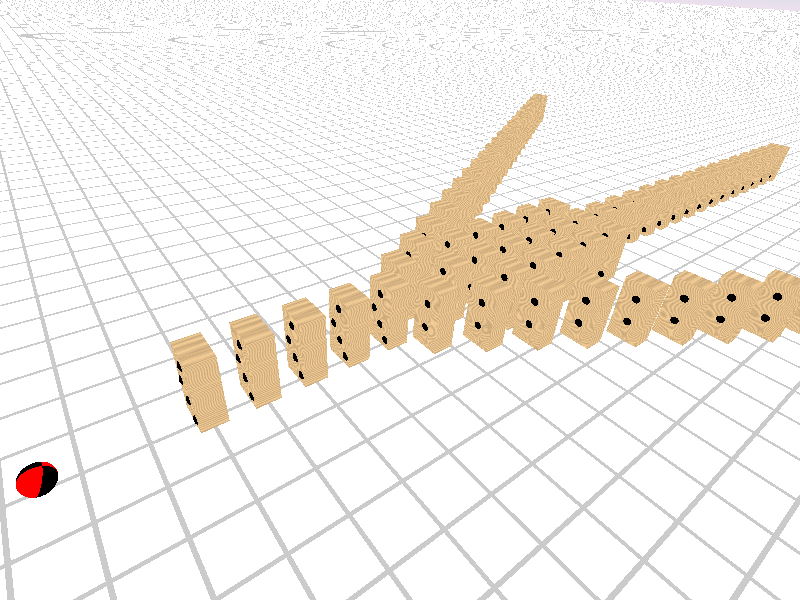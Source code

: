 #version 3.7;
global_settings {  assumed_gamma 1.0 }
#default{ finish{ ambient 0.1 diffuse 0.9 }} 
//--------------------------------------------------------------------------
#include "colors.inc"
#include "textures.inc"
#include "woods.inc"
#include "shapes.inc"
#include "shapes2.inc"
#include "functions.inc"
#include "math.inc"
#include "transforms.inc"
#include "skies.inc"

#declare RasterScale = 2.0;
#declare RasterHalfLine  = 0.035;  
#declare RasterHalfLineZ = 0.035; 
//-------------------------------------------------------------------------

  #declare r_violet1 = color rgbf<1.0, 0.5, 1.0, 1.0>;
  #declare r_violet2 = color rgbf<1.0, 0.5, 1.0, 0.8>;
  #declare r_indigo  = color rgbf<0.5, 0.5, 1.0, 0.8>;
  #declare r_blue    = color rgbf<0.2, 0.2, 1.0, 0.8>;
  #declare r_cyan    = color rgbf<0.2, 1.0, 1.0, 0.8>;
  #declare r_green   = color rgbf<0.2, 1.0, 0.2, 0.8>;
  #declare r_yellow  = color rgbf<1.0, 1.0, 0.2, 0.8>;
  #declare r_orange  = color rgbf<1.0, 0.5, 0.2, 0.8>;
  #declare r_red1    = color rgbf<1.0, 0.2, 0.2, 0.8>;
  #declare r_red2    = color rgbf<1.0, 0.2, 0.2, 1.0>;



#macro Raster(RScale, HLine) 
       pigment{ gradient x scale RScale
                color_map{[0.000   color rgbt<1,1,1,0>*0.6]
                          [0+HLine color rgbt<1,1,1,0>*0.6]
                          [0+HLine color rgbt<1,1,1,1>]
                          [1-HLine color rgbt<1,1,1,1>]
                          [1-HLine color rgbt<1,1,1,0>*0.6]
                          [1.000   color rgbt<1,1,1,0>*0.6]} }
 #end   
                            
                            
#declare Jump_Start  = 1;
#declare Jump_Height = 7;
#if (clock < Jump_Start )
 #declare Camera_Y = 12;
#else
 #declare Camera_Y = 3;
   + Jump_Height*
     1.5*(0.5+cos(0.5*pi*(clock-Jump_Start)));
#end 


#declare Camera_1= camera {
  location <5,35,-20>
  right x*image_width/image_height
  look_at <5,2,6>
  rotate<0,360*(clock+0.1),5>
 }



#declare Camera_2 = camera { 

                         angle 80
                         location <3,Camera_Y,-20>
                         right x*image_width/image_height
                         look_at <-2,2,-3>
                         rotate<0,-360*(clock+0.1),5>
}
                            

#declare ball=sphere{ <0,0,0>,0.25

        texture{ pigment{ radial frequency 2
                          color_map{ [0.0 color Red]
                                     [0.5 color Red]
                                     [0.5 color Black]
                                     [1.0 color Black]
                                   }
                        }   
                 finish { diffuse 0.9 phong 1 } 
                 
               }
      rotate<30,0,0>
      translate <2,0.25,-8.5>
      scale<2,2,2>
      }

                            
#declare figura=   box {
    <-1,0,-1>,< 0.5,3,0>
     texture {DMFWood4 
                  finish { diffuse 1.2
                           phong 1}
               
                translate<0,0,0>
                
                }
  }
  
  
         
         
#declare num= sphere{ <0,0,0>, 0.25
        texture { 
                  finish { diffuse 0.9
                           phong 1}
                } 
        
      scale<0.8,0.8,0.5>
        }
        
        
                     
                            
#declare domino_two = union {
  object { figura }
  object{num translate <-0.25,2.2,-0.95>}
  object{num translate <-0.25,1,-0.95>}
  
}    


#declare domino_four = union {
  object { figura }
  object{num translate <-0.25,2.5,-0.95>}
  object{num translate <-0.65,1.6,-0.95>}
  object{num translate <-0.20,1,-0.95>}
  object{num translate <0.20,0.4,-0.95>} 
 
}



                            
camera{Camera_2}
light_source{<1500,2500,-2500> color White}
sky_sphere {S_Cloud2}
          
                 
# macro create()
   
union{
object{ball
    translate <-9,0,5.6*clock>
 }
 
    
 #for (i, 0,20, 1)  
    object{domino_four translate<-5,0,(i*2)>}
    object{domino_two translate<-6.3-(i*1.2),0,-2+(i*2)>}
    object{domino_two translate<-3.7+(i*1.2),0,-2+(i*2)>}
 #end 
 

 #for (i, 0,4,1)
 object{domino_four translate<-5,0,(-11.5+(i*2))>}
 object{domino_four translate<-6.9,0,2+(i*2)>}
 object{domino_four translate<-3.1,0,2+(i*2)>}
#end
 
 rotate<0,0,0>
 translate<5,0,0>
} 
#end  



# macro animate3()
#declare h=0; 
union{
object{ball
    translate <-9,0,8.5>
 }
 
    
 #for (i, 0,20, 1)  
    object{domino_four translate<-5,h,i>rotate<45,0,0>}
    object{domino_two translate<-6.3-(i*1.2),h,i>rotate<45,0,0>}
    object{domino_two translate<-3.7+(i*1.2),h,i>rotate<45,0,0>}
    #declare h=h+1;
 #end 
 
#declare h=0;
 #for (i, 0,4,1)
 object{domino_four translate<-5,h-5.2,(-5+i)>rotate<45,0,0>}
 object{domino_four translate<-6.9,h,i>rotate<45,0,0>}
 object{domino_four translate<-3.1,h,i>rotate<45,0,0>}
 #declare h=h+1;
#end
 
 rotate<0,0,0>
 translate<5,0,-5>
}          
    
#end 



# macro animate1()
union{
object{ball
    translate <-9,0,8.5>
 }
 
    
 #for (i, 0,20, 1)  
    object{domino_four translate<-5,0,(i*2)>}
    object{domino_two translate<-6.3-(i*1.2),0,-2+(i*2)>}
    object{domino_two translate<-3.7+(i*1.2),0,-2+(i*2)>}
 #end 
 
#declare h=0;
 #for (i, 0,4,1)
 object{domino_four translate<-5,h-5.2,(-5+i)>rotate<45,0,0>}
 object{domino_four translate<-6.9,0,2+(i*2)>}
 object{domino_four translate<-3.1,0,2+(i*2)>}
 #declare h=h+1;
#end
 
 rotate<0,0,0>
 translate<5,0,-5>
}          
    
#end


# macro animate2()
#declare h=0; 
union{
object{ball
    translate <-9,0,8.5>
 }
 
    
 #for (i, 0,20, 1)  
    object{domino_four translate<-5,0,(i*2)>}
    object{domino_two translate<-6.3-(i*1.2),h,i>rotate<45,0,0>}
    object{domino_two translate<-3.7+(i*1.2),h,i>rotate<45,0,0>}
    #declare h=h+1;
 #end 
 
#declare h=0;
 #for (i, 0,4,1)
 object{domino_four translate<-5,h-5.2,(-5+i)>rotate<45,0,0>}
 object{domino_four translate<-6.9,0,2+(i*2)>}
 object{domino_four translate<-3.1,0,2+(i*2)>}
 #declare h=h+1;
#end
 
 rotate<0,0,0>
 translate<5,0,-5>
}          
    
#end





 rainbow {
    angle 42.5
    width 5
    distance 1.0e7
    direction <-0.2, -0.2, 1>
    jitter 0.01
    color_map {
      [0.000  color r_violet1 transmit 0.45]
      [0.100  color r_violet2 transmit 0.45]
      [0.214  color r_indigo transmit 0.45]
      [0.328  color r_blue transmit 0.40]
      [0.442  color r_cyan transmit 0.45]
      [0.556  color r_green transmit 0.40]
      [0.670  color r_yellow transmit 0.40]
      [0.784  color r_orange transmit 0.40]
      [0.900  color r_red1 transmit 0.45]
    }
  }       
                 
plane { <0,1,0>, 0
        texture { pigment{color White*1.1}
                  finish {ambient 0.45 diffuse 0.85}}
        texture { Raster(RasterScale,RasterHalfLine ) rotate<0,0,0> }
        texture { Raster(RasterScale,RasterHalfLineZ) rotate<0,90,0>}
        rotate<0,0,0>
      }
   
   
#if(frame_number<45)
     
     create()
#end
#if(frame_number>=45 & frame_number<=46 )
animate1()      
#end
#if(frame_number>46 & frame_number<=47)
animate2()      
#end
#if(frame_number>47)
animate3()      
#end
#if(frame_number>55)
 camera{Camera_1}    
#end


  


